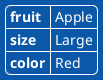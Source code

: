 {
  "sha1": "mrb9i1gze69kpd113elfhu7rsfugrt8",
  "insertion": {
    "when": "2024-06-03T18:59:35.545Z",
    "url": "https://github.com/plantuml/plantuml/issues/700#issuecomment-962682783",
    "user": "plantuml@gmail.com"
  }
}
@startjson
!theme amiga
{
    "fruit": "Apple",
    "size": "Large",
    "color": "Red"
}
@endjson
